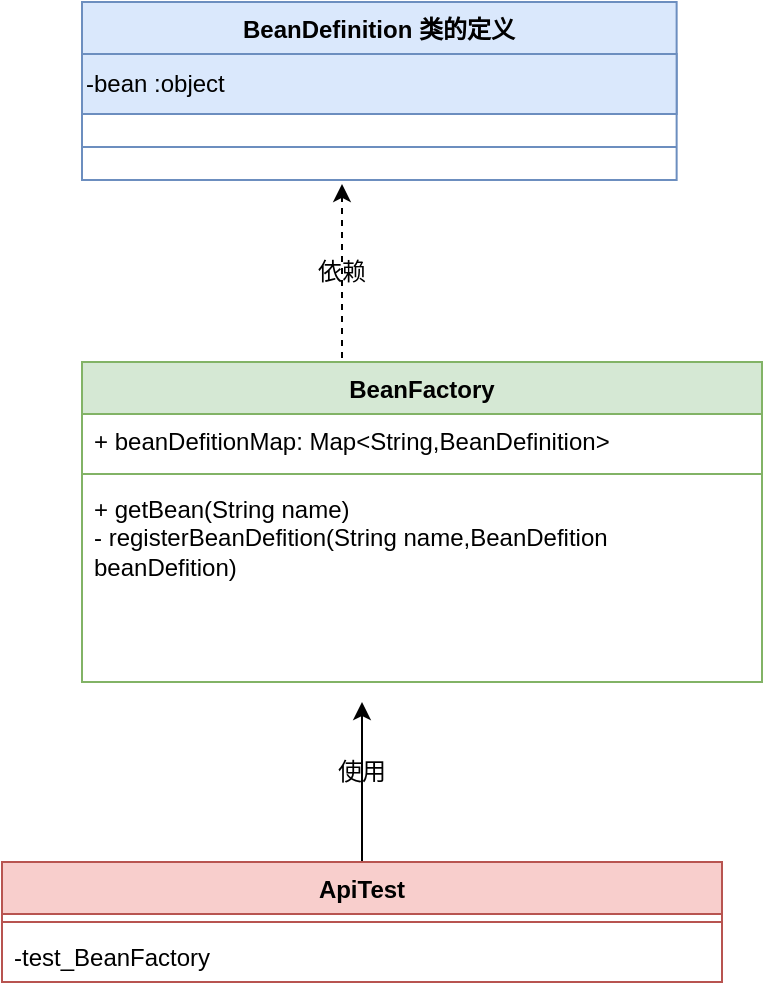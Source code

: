 <mxfile version="20.8.3" type="github">
  <diagram id="abRV7LDHXHrMRMQzgVqq" name="第 1 页">
    <mxGraphModel dx="1434" dy="746" grid="1" gridSize="10" guides="1" tooltips="1" connect="1" arrows="1" fold="1" page="1" pageScale="1" pageWidth="827" pageHeight="1169" math="0" shadow="0">
      <root>
        <mxCell id="0" />
        <mxCell id="1" parent="0" />
        <mxCell id="6cJU59LpzhwNY1iYjjth-1" value="BeanDefinition 类的定义" style="swimlane;fontStyle=1;align=center;verticalAlign=top;childLayout=stackLayout;horizontal=1;startSize=26;horizontalStack=0;resizeParent=1;resizeParentMax=0;resizeLast=0;collapsible=1;marginBottom=0;aspect=fixed;whiteSpace=wrap;html=1;fillColor=#dae8fc;strokeColor=#6c8ebf;" vertex="1" parent="1">
          <mxGeometry x="180" y="140" width="297.32" height="89" as="geometry" />
        </mxCell>
        <mxCell id="6cJU59LpzhwNY1iYjjth-18" value="-bean :object" style="text;html=1;align=left;verticalAlign=middle;resizable=0;points=[];autosize=1;strokeColor=#6c8ebf;fillColor=#dae8fc;" vertex="1" parent="6cJU59LpzhwNY1iYjjth-1">
          <mxGeometry y="26" width="297.32" height="30" as="geometry" />
        </mxCell>
        <mxCell id="6cJU59LpzhwNY1iYjjth-3" value="" style="line;strokeWidth=1;fillColor=none;align=left;verticalAlign=middle;spacingTop=-1;spacingLeft=3;spacingRight=3;rotatable=0;labelPosition=right;points=[];portConstraint=eastwest;strokeColor=inherit;whiteSpace=wrap;html=1;" vertex="1" parent="6cJU59LpzhwNY1iYjjth-1">
          <mxGeometry y="56" width="297.32" height="33" as="geometry" />
        </mxCell>
        <mxCell id="6cJU59LpzhwNY1iYjjth-9" style="edgeStyle=orthogonalEdgeStyle;rounded=0;orthogonalLoop=1;jettySize=auto;html=1;exitX=0.5;exitY=0;exitDx=0;exitDy=0;entryX=0.5;entryY=1.038;entryDx=0;entryDy=0;entryPerimeter=0;dashed=1;" edge="1" parent="1" source="6cJU59LpzhwNY1iYjjth-5">
          <mxGeometry relative="1" as="geometry">
            <mxPoint x="310" y="230.988" as="targetPoint" />
            <Array as="points">
              <mxPoint x="310" y="270" />
              <mxPoint x="310" y="270" />
            </Array>
          </mxGeometry>
        </mxCell>
        <mxCell id="6cJU59LpzhwNY1iYjjth-5" value="BeanFactory" style="swimlane;fontStyle=1;align=center;verticalAlign=top;childLayout=stackLayout;horizontal=1;startSize=26;horizontalStack=0;resizeParent=1;resizeParentMax=0;resizeLast=0;collapsible=1;marginBottom=0;whiteSpace=wrap;html=1;fillColor=#d5e8d4;strokeColor=#82b366;" vertex="1" parent="1">
          <mxGeometry x="180" y="320" width="340" height="160" as="geometry" />
        </mxCell>
        <mxCell id="6cJU59LpzhwNY1iYjjth-6" value="+ beanDefitionMap: Map&amp;lt;String,BeanDefinition&amp;gt;" style="text;strokeColor=none;fillColor=none;align=left;verticalAlign=top;spacingLeft=4;spacingRight=4;overflow=hidden;rotatable=0;points=[[0,0.5],[1,0.5]];portConstraint=eastwest;whiteSpace=wrap;html=1;" vertex="1" parent="6cJU59LpzhwNY1iYjjth-5">
          <mxGeometry y="26" width="340" height="26" as="geometry" />
        </mxCell>
        <mxCell id="6cJU59LpzhwNY1iYjjth-7" value="" style="line;strokeWidth=1;fillColor=none;align=left;verticalAlign=middle;spacingTop=-1;spacingLeft=3;spacingRight=3;rotatable=0;labelPosition=right;points=[];portConstraint=eastwest;strokeColor=inherit;whiteSpace=wrap;html=1;" vertex="1" parent="6cJU59LpzhwNY1iYjjth-5">
          <mxGeometry y="52" width="340" height="8" as="geometry" />
        </mxCell>
        <mxCell id="6cJU59LpzhwNY1iYjjth-8" value="+ getBean(String name)&lt;br&gt;- registerBeanDefition(String name,BeanDefition beanDefition)" style="text;strokeColor=none;fillColor=none;align=left;verticalAlign=top;spacingLeft=4;spacingRight=4;overflow=hidden;rotatable=0;points=[[0,0.5],[1,0.5]];portConstraint=eastwest;whiteSpace=wrap;html=1;" vertex="1" parent="6cJU59LpzhwNY1iYjjth-5">
          <mxGeometry y="60" width="340" height="100" as="geometry" />
        </mxCell>
        <mxCell id="6cJU59LpzhwNY1iYjjth-10" value="依赖&lt;br&gt;" style="text;html=1;strokeColor=none;fillColor=none;align=center;verticalAlign=middle;whiteSpace=wrap;rounded=0;" vertex="1" parent="1">
          <mxGeometry x="280" y="260" width="60" height="30" as="geometry" />
        </mxCell>
        <mxCell id="6cJU59LpzhwNY1iYjjth-23" style="edgeStyle=orthogonalEdgeStyle;rounded=0;orthogonalLoop=1;jettySize=auto;html=1;" edge="1" parent="1" source="6cJU59LpzhwNY1iYjjth-11">
          <mxGeometry relative="1" as="geometry">
            <mxPoint x="320" y="490" as="targetPoint" />
          </mxGeometry>
        </mxCell>
        <mxCell id="6cJU59LpzhwNY1iYjjth-11" value="ApiTest" style="swimlane;fontStyle=1;align=center;verticalAlign=top;childLayout=stackLayout;horizontal=1;startSize=26;horizontalStack=0;resizeParent=1;resizeParentMax=0;resizeLast=0;collapsible=1;marginBottom=0;whiteSpace=wrap;html=1;fillColor=#f8cecc;strokeColor=#b85450;" vertex="1" parent="1">
          <mxGeometry x="140" y="570" width="360" height="60" as="geometry" />
        </mxCell>
        <mxCell id="6cJU59LpzhwNY1iYjjth-13" value="" style="line;strokeWidth=1;fillColor=none;align=left;verticalAlign=middle;spacingTop=-1;spacingLeft=3;spacingRight=3;rotatable=0;labelPosition=right;points=[];portConstraint=eastwest;strokeColor=inherit;whiteSpace=wrap;html=1;" vertex="1" parent="6cJU59LpzhwNY1iYjjth-11">
          <mxGeometry y="26" width="360" height="8" as="geometry" />
        </mxCell>
        <mxCell id="6cJU59LpzhwNY1iYjjth-14" value="-test_BeanFactory" style="text;strokeColor=none;fillColor=none;align=left;verticalAlign=top;spacingLeft=4;spacingRight=4;overflow=hidden;rotatable=0;points=[[0,0.5],[1,0.5]];portConstraint=eastwest;whiteSpace=wrap;html=1;" vertex="1" parent="6cJU59LpzhwNY1iYjjth-11">
          <mxGeometry y="34" width="360" height="26" as="geometry" />
        </mxCell>
        <mxCell id="6cJU59LpzhwNY1iYjjth-24" value="使用&lt;br&gt;" style="text;html=1;strokeColor=none;fillColor=none;align=center;verticalAlign=middle;whiteSpace=wrap;rounded=0;" vertex="1" parent="1">
          <mxGeometry x="290" y="510" width="60" height="30" as="geometry" />
        </mxCell>
      </root>
    </mxGraphModel>
  </diagram>
</mxfile>
